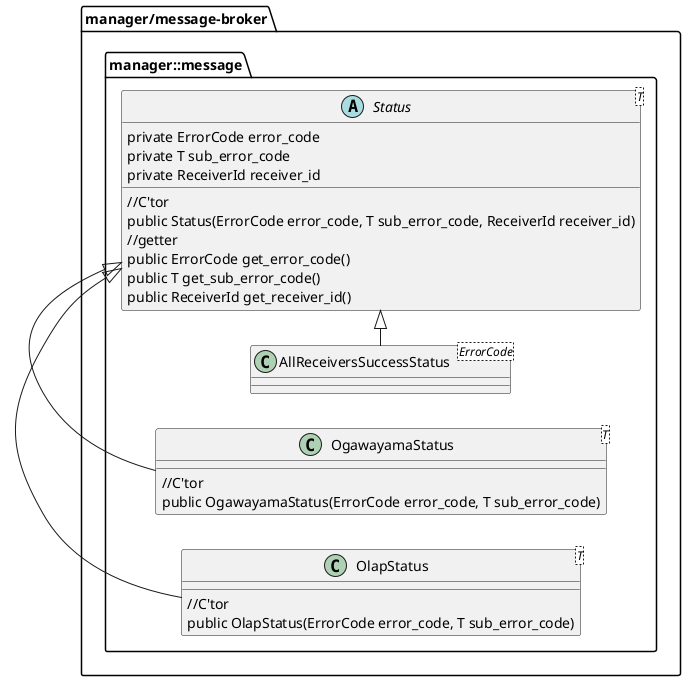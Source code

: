 ' =========================================================
'
' =========================================================
@startuml Status
left to right direction

package "manager/message-broker" {
namespace manager::message {

    abstract class Status<T>
    {
        {method}//C'tor
        {method}public Status(ErrorCode error_code, T sub_error_code, ReceiverId receiver_id)
        {method}//getter
        {method}public ErrorCode get_error_code()
        {method}public T get_sub_error_code()
        {method}public ReceiverId get_receiver_id()
        {field}private ErrorCode error_code
        {field}private T sub_error_code
        {field}private ReceiverId receiver_id
    }

    class AllReceiversSuccessStatus<ErrorCode>
    {
    }

    class OgawayamaStatus<T>
    {
        {method}//C'tor
        {method}public OgawayamaStatus(ErrorCode error_code, T sub_error_code)
    }

    class OlapStatus<T>
    {
        {method}//C'tor
        {method}public OlapStatus(ErrorCode error_code, T sub_error_code)
    }

AllReceiversSuccessStatus -|> Status
OgawayamaStatus -|> Status
OlapStatus -|> Status
}
}

@enduml
